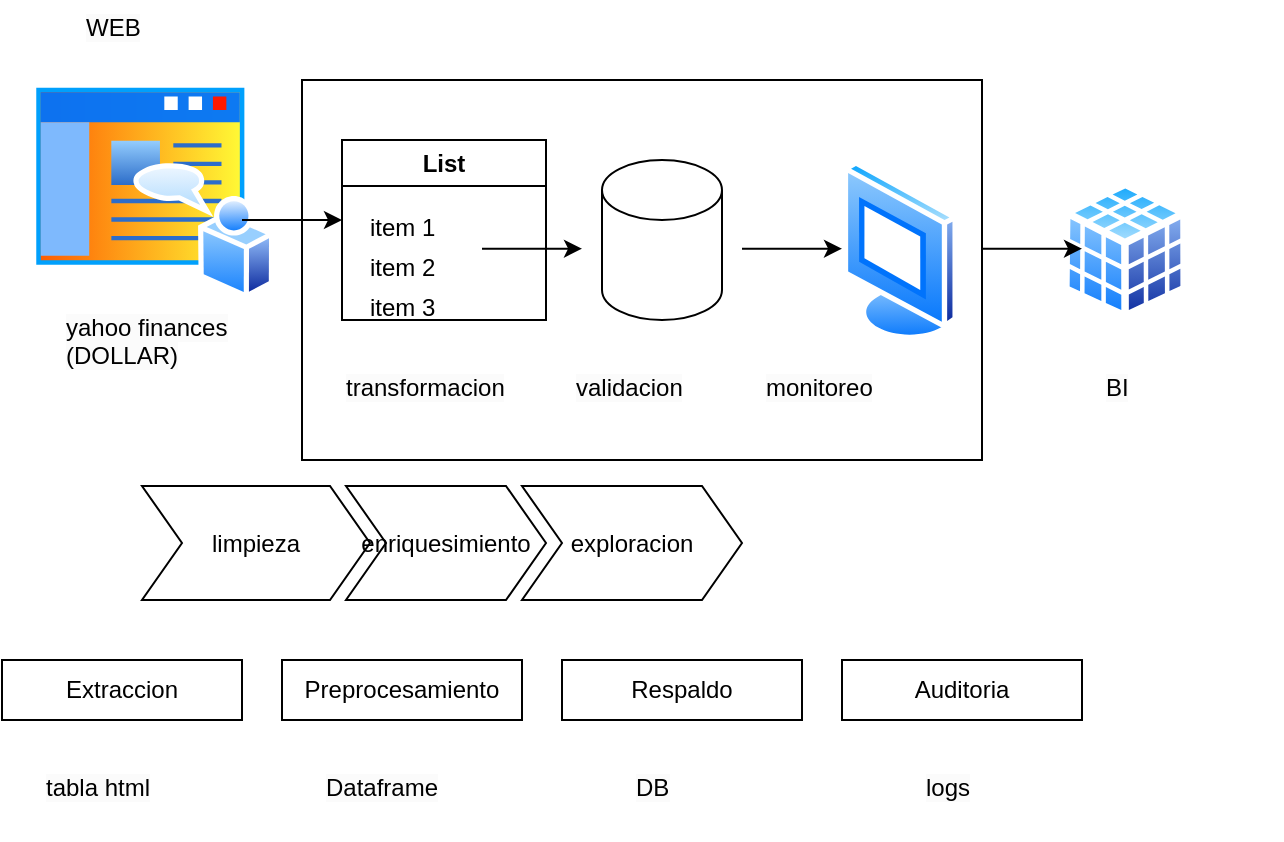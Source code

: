 <mxfile>
    <diagram id="ks0BOEwQWyIfSJV1Qnbx" name="Page-1">
        <mxGraphModel dx="709" dy="412" grid="1" gridSize="10" guides="1" tooltips="1" connect="1" arrows="1" fold="1" page="1" pageScale="1" pageWidth="850" pageHeight="1100" math="0" shadow="0">
            <root>
                <mxCell id="0"/>
                <mxCell id="1" parent="0"/>
                <mxCell id="2" value="Extraccion" style="rounded=0;whiteSpace=wrap;html=1;" vertex="1" parent="1">
                    <mxGeometry x="10" y="330" width="120" height="30" as="geometry"/>
                </mxCell>
                <mxCell id="3" value="&lt;span style=&quot;color: rgb(0, 0, 0); font-family: Helvetica; font-size: 12px; font-style: normal; font-variant-ligatures: normal; font-variant-caps: normal; font-weight: 400; letter-spacing: normal; orphans: 2; text-align: center; text-indent: 0px; text-transform: none; widows: 2; word-spacing: 0px; -webkit-text-stroke-width: 0px; white-space: normal; background-color: rgb(251, 251, 251); text-decoration-thickness: initial; text-decoration-style: initial; text-decoration-color: initial; float: none; display: inline !important;&quot;&gt;tabla html&lt;/span&gt;" style="text;whiteSpace=wrap;html=1;" vertex="1" parent="1">
                    <mxGeometry x="30" y="380" width="90" height="40" as="geometry"/>
                </mxCell>
                <mxCell id="4" value="Preprocesamiento" style="rounded=0;whiteSpace=wrap;html=1;" vertex="1" parent="1">
                    <mxGeometry x="150" y="330" width="120" height="30" as="geometry"/>
                </mxCell>
                <mxCell id="5" value="&lt;span style=&quot;color: rgb(0, 0, 0); font-family: Helvetica; font-size: 12px; font-style: normal; font-variant-ligatures: normal; font-variant-caps: normal; font-weight: 400; letter-spacing: normal; orphans: 2; text-align: center; text-indent: 0px; text-transform: none; widows: 2; word-spacing: 0px; -webkit-text-stroke-width: 0px; white-space: normal; background-color: rgb(251, 251, 251); text-decoration-thickness: initial; text-decoration-style: initial; text-decoration-color: initial; float: none; display: inline !important;&quot;&gt;Dataframe&lt;/span&gt;" style="text;whiteSpace=wrap;html=1;" vertex="1" parent="1">
                    <mxGeometry x="170" y="380" width="90" height="40" as="geometry"/>
                </mxCell>
                <mxCell id="6" value="&lt;span style=&quot;color: rgb(0, 0, 0); font-family: Helvetica; font-size: 12px; font-style: normal; font-variant-ligatures: normal; font-variant-caps: normal; font-weight: 400; letter-spacing: normal; orphans: 2; text-align: center; text-indent: 0px; text-transform: none; widows: 2; word-spacing: 0px; -webkit-text-stroke-width: 0px; white-space: normal; background-color: rgb(251, 251, 251); text-decoration-thickness: initial; text-decoration-style: initial; text-decoration-color: initial; float: none; display: inline !important;&quot;&gt;DB&lt;/span&gt;" style="text;whiteSpace=wrap;html=1;" vertex="1" parent="1">
                    <mxGeometry x="325" y="380" width="90" height="40" as="geometry"/>
                </mxCell>
                <mxCell id="7" value="Respaldo" style="rounded=0;whiteSpace=wrap;html=1;" vertex="1" parent="1">
                    <mxGeometry x="290" y="330" width="120" height="30" as="geometry"/>
                </mxCell>
                <mxCell id="8" value="Auditoria" style="rounded=0;whiteSpace=wrap;html=1;" vertex="1" parent="1">
                    <mxGeometry x="430" y="330" width="120" height="30" as="geometry"/>
                </mxCell>
                <mxCell id="9" value="&lt;span style=&quot;color: rgb(0, 0, 0); font-family: Helvetica; font-size: 12px; font-style: normal; font-variant-ligatures: normal; font-variant-caps: normal; font-weight: 400; letter-spacing: normal; orphans: 2; text-align: center; text-indent: 0px; text-transform: none; widows: 2; word-spacing: 0px; -webkit-text-stroke-width: 0px; white-space: normal; background-color: rgb(251, 251, 251); text-decoration-thickness: initial; text-decoration-style: initial; text-decoration-color: initial; float: none; display: inline !important;&quot;&gt;logs&lt;/span&gt;" style="text;whiteSpace=wrap;html=1;" vertex="1" parent="1">
                    <mxGeometry x="470" y="380" width="90" height="40" as="geometry"/>
                </mxCell>
                <mxCell id="10" value="" style="image;aspect=fixed;perimeter=ellipsePerimeter;html=1;align=center;shadow=0;dashed=0;spacingTop=3;image=img/lib/active_directory/home_page.svg;" vertex="1" parent="1">
                    <mxGeometry x="23.89" y="40" width="122.22" height="110" as="geometry"/>
                </mxCell>
                <mxCell id="11" value="&lt;span style=&quot;color: rgb(0, 0, 0); font-family: Helvetica; font-size: 12px; font-style: normal; font-variant-ligatures: normal; font-variant-caps: normal; font-weight: 400; letter-spacing: normal; orphans: 2; text-align: center; text-indent: 0px; text-transform: none; widows: 2; word-spacing: 0px; -webkit-text-stroke-width: 0px; white-space: normal; background-color: rgb(251, 251, 251); text-decoration-thickness: initial; text-decoration-style: initial; text-decoration-color: initial; float: none; display: inline !important;&quot;&gt;WEB&lt;/span&gt;" style="text;whiteSpace=wrap;html=1;" vertex="1" parent="1">
                    <mxGeometry x="50" width="90" height="40" as="geometry"/>
                </mxCell>
                <mxCell id="12" value="&lt;span style=&quot;color: rgb(0, 0, 0); font-family: Helvetica; font-size: 12px; font-style: normal; font-variant-ligatures: normal; font-variant-caps: normal; font-weight: 400; letter-spacing: normal; orphans: 2; text-align: center; text-indent: 0px; text-transform: none; widows: 2; word-spacing: 0px; -webkit-text-stroke-width: 0px; white-space: normal; background-color: rgb(251, 251, 251); text-decoration-thickness: initial; text-decoration-style: initial; text-decoration-color: initial; float: none; display: inline !important;&quot;&gt;yahoo finances&lt;/span&gt;&lt;div&gt;&lt;span style=&quot;color: rgb(0, 0, 0); font-family: Helvetica; font-size: 12px; font-style: normal; font-variant-ligatures: normal; font-variant-caps: normal; font-weight: 400; letter-spacing: normal; orphans: 2; text-align: center; text-indent: 0px; text-transform: none; widows: 2; word-spacing: 0px; -webkit-text-stroke-width: 0px; white-space: normal; background-color: rgb(251, 251, 251); text-decoration-thickness: initial; text-decoration-style: initial; text-decoration-color: initial; float: none; display: inline !important;&quot;&gt;(DOLLAR)&lt;/span&gt;&lt;/div&gt;" style="text;whiteSpace=wrap;html=1;" vertex="1" parent="1">
                    <mxGeometry x="40" y="150" width="90" height="40" as="geometry"/>
                </mxCell>
                <mxCell id="13" value="&lt;div&gt;&lt;br&gt;&lt;/div&gt;&lt;div&gt;&lt;br&gt;&lt;/div&gt;" style="swimlane;childLayout=stackLayout;horizontal=1;fillColor=none;horizontalStack=1;resizeParent=1;resizeParentMax=0;resizeLast=0;collapsible=0;strokeColor=none;stackBorder=10;stackSpacing=-12;resizable=1;align=center;points=[];whiteSpace=wrap;html=1;" vertex="1" parent="1">
                    <mxGeometry x="70" y="210" width="320" height="100" as="geometry"/>
                </mxCell>
                <mxCell id="14" value="limpieza" style="shape=step;perimeter=stepPerimeter;fixedSize=1;points=[];whiteSpace=wrap;html=1;" vertex="1" parent="13">
                    <mxGeometry x="10" y="33" width="114" height="57" as="geometry"/>
                </mxCell>
                <mxCell id="15" value="enriquesimiento" style="shape=step;perimeter=stepPerimeter;fixedSize=1;points=[];whiteSpace=wrap;html=1;" vertex="1" parent="13">
                    <mxGeometry x="112" y="33" width="100" height="57" as="geometry"/>
                </mxCell>
                <mxCell id="16" value="exploracion" style="shape=step;perimeter=stepPerimeter;fixedSize=1;points=[];whiteSpace=wrap;html=1;" vertex="1" parent="13">
                    <mxGeometry x="200" y="33" width="110" height="57" as="geometry"/>
                </mxCell>
                <mxCell id="18" value="" style="rounded=0;whiteSpace=wrap;html=1;" vertex="1" parent="1">
                    <mxGeometry x="160" y="40" width="340" height="190" as="geometry"/>
                </mxCell>
                <mxCell id="19" value="List" style="swimlane;whiteSpace=wrap;html=1;" vertex="1" parent="1">
                    <mxGeometry x="180" y="70" width="102" height="90" as="geometry"/>
                </mxCell>
                <mxCell id="32" value="item 1" style="text;whiteSpace=wrap;html=1;" vertex="1" parent="19">
                    <mxGeometry x="12" y="30" width="90" height="40" as="geometry"/>
                </mxCell>
                <mxCell id="20" value="" style="shape=cylinder3;whiteSpace=wrap;html=1;boundedLbl=1;backgroundOutline=1;size=15;" vertex="1" parent="1">
                    <mxGeometry x="310" y="80" width="60" height="80" as="geometry"/>
                </mxCell>
                <mxCell id="21" value="" style="image;aspect=fixed;perimeter=ellipsePerimeter;html=1;align=center;shadow=0;dashed=0;spacingTop=3;image=img/lib/active_directory/vista_terminal.svg;" vertex="1" parent="1">
                    <mxGeometry x="430" y="80" width="58.5" height="90" as="geometry"/>
                </mxCell>
                <mxCell id="23" value="&lt;span style=&quot;color: rgb(0, 0, 0); font-family: Helvetica; font-size: 12px; font-style: normal; font-variant-ligatures: normal; font-variant-caps: normal; font-weight: 400; letter-spacing: normal; orphans: 2; text-align: center; text-indent: 0px; text-transform: none; widows: 2; word-spacing: 0px; -webkit-text-stroke-width: 0px; white-space: normal; background-color: rgb(251, 251, 251); text-decoration-thickness: initial; text-decoration-style: initial; text-decoration-color: initial; float: none; display: inline !important;&quot;&gt;transformacion&lt;/span&gt;" style="text;whiteSpace=wrap;html=1;" vertex="1" parent="1">
                    <mxGeometry x="180" y="180" width="90" height="40" as="geometry"/>
                </mxCell>
                <mxCell id="24" value="&lt;span style=&quot;color: rgb(0, 0, 0); font-family: Helvetica; font-size: 12px; font-style: normal; font-variant-ligatures: normal; font-variant-caps: normal; font-weight: 400; letter-spacing: normal; orphans: 2; text-align: center; text-indent: 0px; text-transform: none; widows: 2; word-spacing: 0px; -webkit-text-stroke-width: 0px; white-space: normal; background-color: rgb(251, 251, 251); text-decoration-thickness: initial; text-decoration-style: initial; text-decoration-color: initial; float: none; display: inline !important;&quot;&gt;validacion&lt;/span&gt;" style="text;whiteSpace=wrap;html=1;" vertex="1" parent="1">
                    <mxGeometry x="295" y="180" width="90" height="40" as="geometry"/>
                </mxCell>
                <mxCell id="25" value="&lt;span style=&quot;color: rgb(0, 0, 0); font-family: Helvetica; font-size: 12px; font-style: normal; font-variant-ligatures: normal; font-variant-caps: normal; font-weight: 400; letter-spacing: normal; orphans: 2; text-align: center; text-indent: 0px; text-transform: none; widows: 2; word-spacing: 0px; -webkit-text-stroke-width: 0px; white-space: normal; background-color: rgb(251, 251, 251); text-decoration-thickness: initial; text-decoration-style: initial; text-decoration-color: initial; float: none; display: inline !important;&quot;&gt;monitoreo&lt;/span&gt;" style="text;whiteSpace=wrap;html=1;" vertex="1" parent="1">
                    <mxGeometry x="390" y="180" width="90" height="40" as="geometry"/>
                </mxCell>
                <mxCell id="26" value="&lt;span style=&quot;color: rgb(0, 0, 0); font-family: Helvetica; font-size: 12px; font-style: normal; font-variant-ligatures: normal; font-variant-caps: normal; font-weight: 400; letter-spacing: normal; orphans: 2; text-align: center; text-indent: 0px; text-transform: none; widows: 2; word-spacing: 0px; -webkit-text-stroke-width: 0px; white-space: normal; background-color: rgb(251, 251, 251); text-decoration-thickness: initial; text-decoration-style: initial; text-decoration-color: initial; float: none; display: inline !important;&quot;&gt;BI&lt;/span&gt;" style="text;whiteSpace=wrap;html=1;" vertex="1" parent="1">
                    <mxGeometry x="560" y="180" width="90" height="40" as="geometry"/>
                </mxCell>
                <mxCell id="27" value="" style="image;aspect=fixed;perimeter=ellipsePerimeter;html=1;align=center;shadow=0;dashed=0;spacingTop=3;image=img/lib/active_directory/database_cube.svg;" vertex="1" parent="1">
                    <mxGeometry x="540" y="90" width="63" height="70" as="geometry"/>
                </mxCell>
                <mxCell id="28" value="" style="endArrow=classic;html=1;" edge="1" parent="1">
                    <mxGeometry width="50" height="50" relative="1" as="geometry">
                        <mxPoint x="130" y="110" as="sourcePoint"/>
                        <mxPoint x="180" y="110" as="targetPoint"/>
                    </mxGeometry>
                </mxCell>
                <mxCell id="29" value="" style="endArrow=classic;html=1;" edge="1" parent="1">
                    <mxGeometry width="50" height="50" relative="1" as="geometry">
                        <mxPoint x="250" y="124.33" as="sourcePoint"/>
                        <mxPoint x="300" y="124.33" as="targetPoint"/>
                    </mxGeometry>
                </mxCell>
                <mxCell id="30" value="" style="endArrow=classic;html=1;" edge="1" parent="1">
                    <mxGeometry width="50" height="50" relative="1" as="geometry">
                        <mxPoint x="380" y="124.33" as="sourcePoint"/>
                        <mxPoint x="430" y="124.33" as="targetPoint"/>
                    </mxGeometry>
                </mxCell>
                <mxCell id="31" value="" style="endArrow=classic;html=1;" edge="1" parent="1">
                    <mxGeometry width="50" height="50" relative="1" as="geometry">
                        <mxPoint x="500" y="124.33" as="sourcePoint"/>
                        <mxPoint x="550" y="124.33" as="targetPoint"/>
                    </mxGeometry>
                </mxCell>
                <mxCell id="34" value="item 2" style="text;whiteSpace=wrap;html=1;" vertex="1" parent="1">
                    <mxGeometry x="192" y="120" width="90" height="40" as="geometry"/>
                </mxCell>
                <mxCell id="35" value="item 3" style="text;whiteSpace=wrap;html=1;" vertex="1" parent="1">
                    <mxGeometry x="192" y="140" width="90" height="40" as="geometry"/>
                </mxCell>
            </root>
        </mxGraphModel>
    </diagram>
</mxfile>